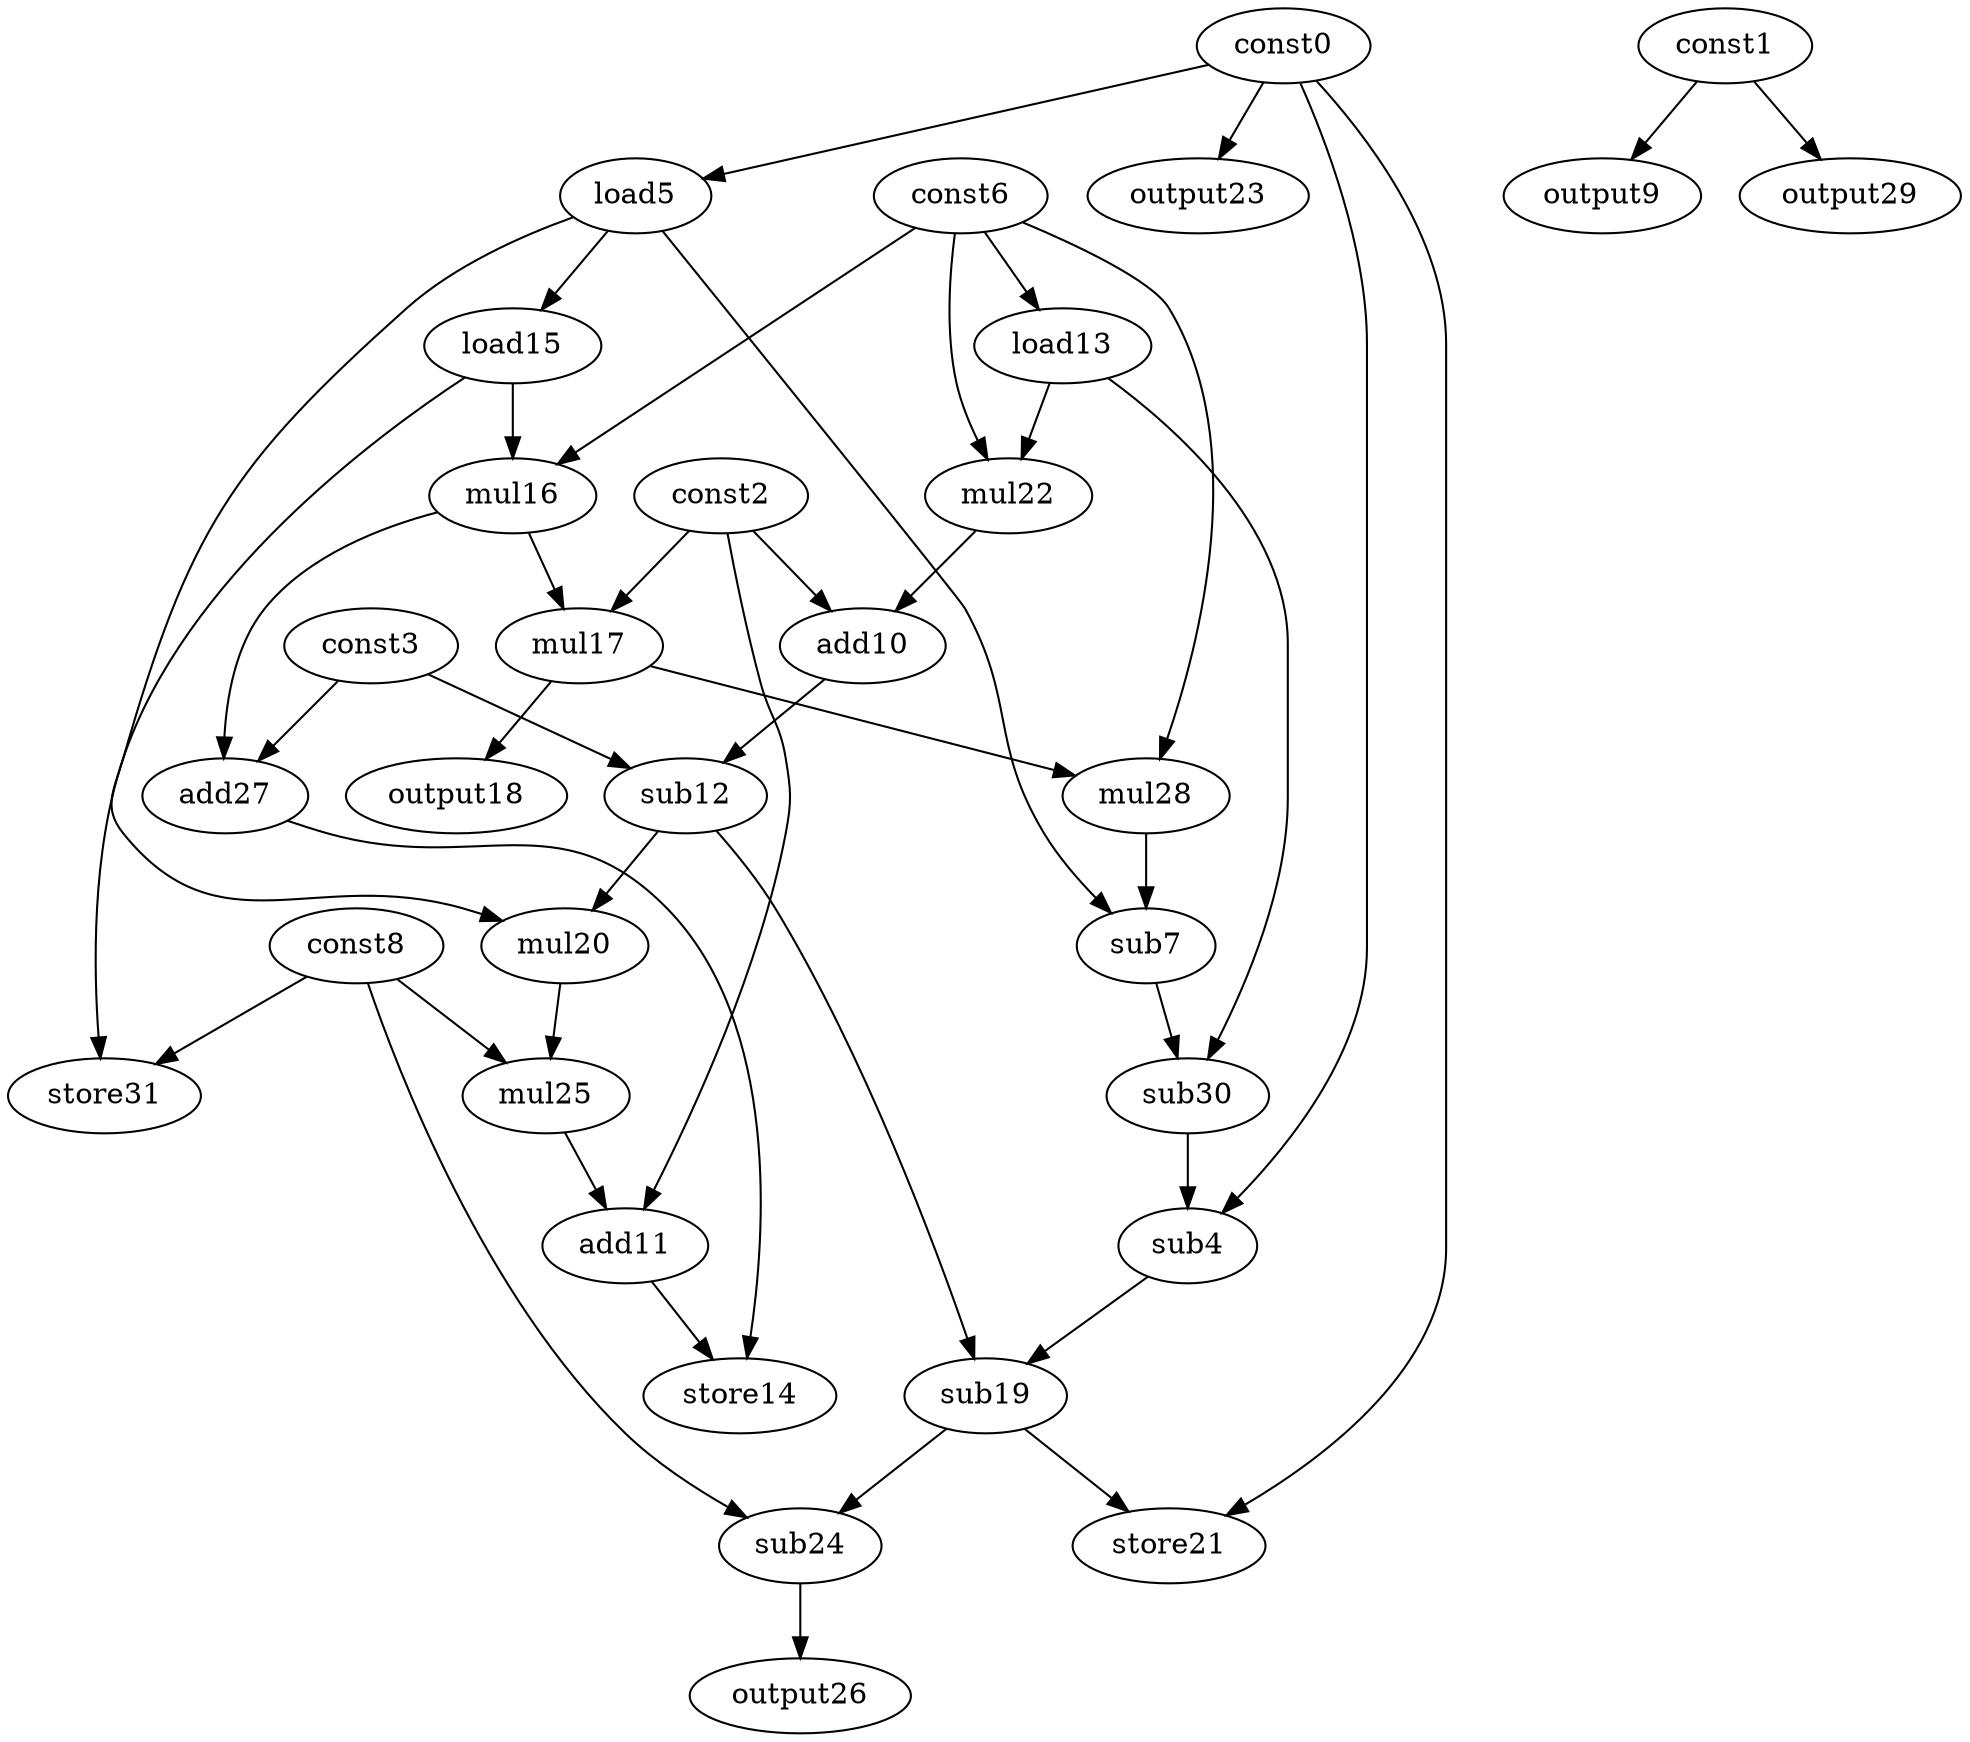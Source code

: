 digraph G { 
const0[opcode=const]; 
const1[opcode=const]; 
const2[opcode=const]; 
const3[opcode=const]; 
sub4[opcode=sub]; 
load5[opcode=load]; 
const6[opcode=const]; 
sub7[opcode=sub]; 
const8[opcode=const]; 
output9[opcode=output]; 
add10[opcode=add]; 
add11[opcode=add]; 
sub12[opcode=sub]; 
load13[opcode=load]; 
store14[opcode=store]; 
load15[opcode=load]; 
mul16[opcode=mul]; 
mul17[opcode=mul]; 
output18[opcode=output]; 
sub19[opcode=sub]; 
mul20[opcode=mul]; 
store21[opcode=store]; 
mul22[opcode=mul]; 
output23[opcode=output]; 
sub24[opcode=sub]; 
mul25[opcode=mul]; 
output26[opcode=output]; 
add27[opcode=add]; 
mul28[opcode=mul]; 
output29[opcode=output]; 
sub30[opcode=sub]; 
store31[opcode=store]; 
const0->load5[operand=0];
const1->output9[operand=0];
const6->load13[operand=0];
const0->output23[operand=0];
const1->output29[operand=0];
load5->load15[operand=0];
load13->mul22[operand=0];
const6->mul22[operand=1];
const2->add10[operand=0];
mul22->add10[operand=1];
const6->mul16[operand=0];
load15->mul16[operand=1];
const8->store31[operand=0];
load15->store31[operand=1];
add10->sub12[operand=0];
const3->sub12[operand=1];
mul16->mul17[operand=0];
const2->mul17[operand=1];
mul16->add27[operand=0];
const3->add27[operand=1];
mul17->output18[operand=0];
sub12->mul20[operand=0];
load5->mul20[operand=1];
mul17->mul28[operand=0];
const6->mul28[operand=1];
mul28->sub7[operand=0];
load5->sub7[operand=1];
const8->mul25[operand=0];
mul20->mul25[operand=1];
mul25->add11[operand=0];
const2->add11[operand=1];
load13->sub30[operand=0];
sub7->sub30[operand=1];
const0->sub4[operand=0];
sub30->sub4[operand=1];
add27->store14[operand=0];
add11->store14[operand=1];
sub12->sub19[operand=0];
sub4->sub19[operand=1];
const0->store21[operand=0];
sub19->store21[operand=1];
const8->sub24[operand=0];
sub19->sub24[operand=1];
sub24->output26[operand=0];
}
